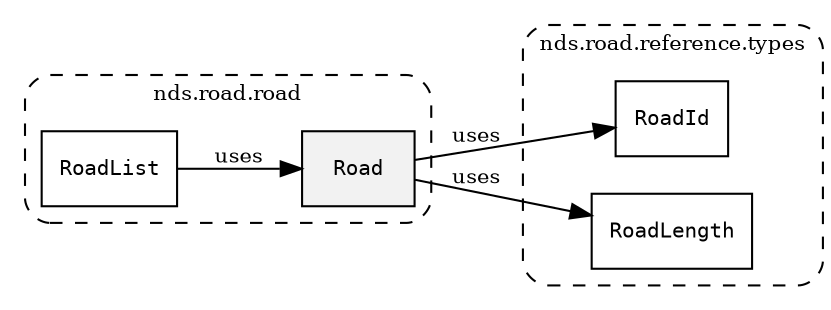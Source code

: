 /**
 * This dot file creates symbol collaboration diagram for Road.
 */
digraph ZSERIO
{
    node [shape=box, fontsize=10];
    rankdir="LR";
    fontsize=10;
    tooltip="Road collaboration diagram";

    subgraph "cluster_nds.road.road"
    {
        style="dashed, rounded";
        label="nds.road.road";
        tooltip="Package nds.road.road";
        href="../../../content/packages/nds.road.road.html#Package-nds-road-road";
        target="_parent";

        "Road" [style="filled", fillcolor="#0000000D", target="_parent", label=<<font face="monospace"><table align="center" border="0" cellspacing="0" cellpadding="0"><tr><td href="../../../content/packages/nds.road.road.html#Structure-Road" title="Structure defined in nds.road.road">Road</td></tr></table></font>>];
        "RoadList" [target="_parent", label=<<font face="monospace"><table align="center" border="0" cellspacing="0" cellpadding="0"><tr><td href="../../../content/packages/nds.road.road.html#Structure-RoadList" title="Structure defined in nds.road.road">RoadList</td></tr></table></font>>];
    }

    subgraph "cluster_nds.road.reference.types"
    {
        style="dashed, rounded";
        label="nds.road.reference.types";
        tooltip="Package nds.road.reference.types";
        href="../../../content/packages/nds.road.reference.types.html#Package-nds-road-reference-types";
        target="_parent";

        "RoadId" [target="_parent", label=<<font face="monospace"><table align="center" border="0" cellspacing="0" cellpadding="0"><tr><td href="../../../content/packages/nds.road.reference.types.html#Subtype-RoadId" title="Subtype defined in nds.road.reference.types">RoadId</td></tr></table></font>>];
        "RoadLength" [target="_parent", label=<<font face="monospace"><table align="center" border="0" cellspacing="0" cellpadding="0"><tr><td href="../../../content/packages/nds.road.reference.types.html#Subtype-RoadLength" title="Subtype defined in nds.road.reference.types">RoadLength</td></tr></table></font>>];
    }

    "Road" -> "RoadId" [label="uses", fontsize=10];
    "Road" -> "RoadLength" [label="uses", fontsize=10];
    "RoadList" -> "Road" [label="uses", fontsize=10];
}
